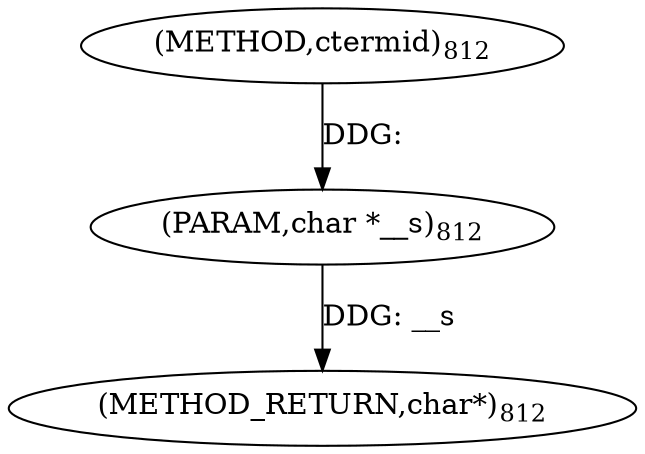 digraph "ctermid" {  
"73920" [label = <(METHOD,ctermid)<SUB>812</SUB>> ]
"73922" [label = <(METHOD_RETURN,char*)<SUB>812</SUB>> ]
"73921" [label = <(PARAM,char *__s)<SUB>812</SUB>> ]
  "73921" -> "73922"  [ label = "DDG: __s"] 
  "73920" -> "73921"  [ label = "DDG: "] 
}
